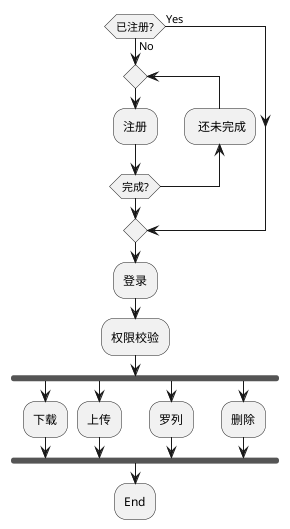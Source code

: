 @startuml "活动图"


if(已注册?) then (Yes)

else(No)
  repeat
    :注册;
    backward: 还未完成;
  repeat while(完成?)
endif

:登录;


  :权限校验;


  fork
    :下载;
  fork again
    :上传;
  fork again
    :罗列;
  fork again
    :删除;
  end fork

:End;
@enduml

